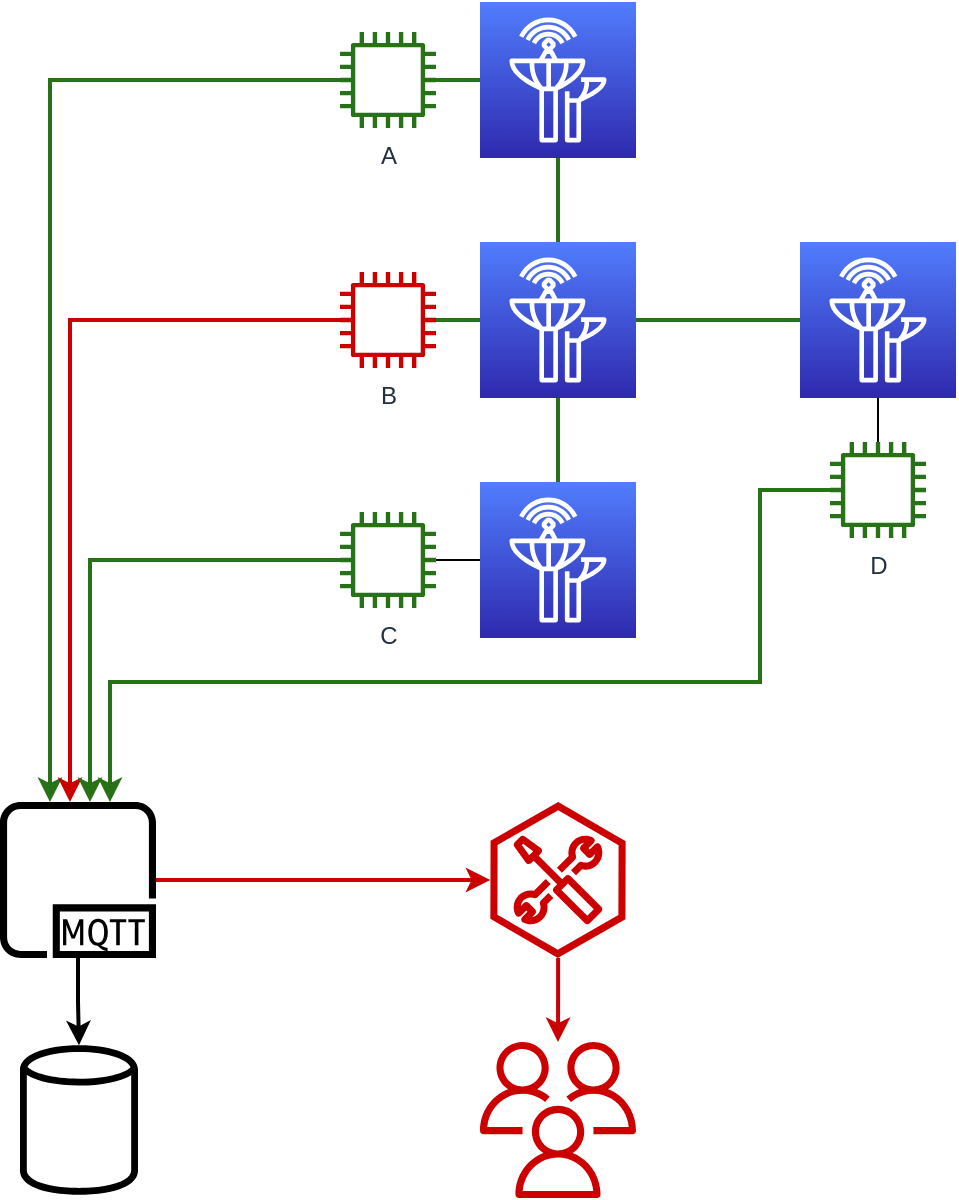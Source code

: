 ﻿<mxfile version="14.7.4" type="embed"><diagram id="23iRSUPoRavnBvh4doch" name="Common description"><mxGraphModel dx="901" dy="621" grid="1" gridSize="10" guides="1" tooltips="1" connect="1" arrows="1" fold="1" page="1" pageScale="1" pageWidth="827" pageHeight="1169" math="0" shadow="0"><root><mxCell id="0"/><mxCell id="1" parent="0"/><mxCell id="8" style="edgeStyle=none;rounded=0;orthogonalLoop=1;jettySize=auto;html=1;endArrow=none;endFill=0;strokeColor=#277116;strokeWidth=2;" edge="1" parent="1" source="3" target="6"><mxGeometry relative="1" as="geometry"/></mxCell><mxCell id="3" value="" style="points=[[0,0,0],[0.25,0,0],[0.5,0,0],[0.75,0,0],[1,0,0],[0,1,0],[0.25,1,0],[0.5,1,0],[0.75,1,0],[1,1,0],[0,0.25,0],[0,0.5,0],[0,0.75,0],[1,0.25,0],[1,0.5,0],[1,0.75,0]];outlineConnect=0;fontColor=#232F3E;gradientColor=#517DFD;gradientDirection=north;fillColor=#2F29AF;strokeColor=#ffffff;dashed=0;verticalLabelPosition=bottom;verticalAlign=top;align=center;html=1;fontSize=12;fontStyle=0;aspect=fixed;shape=mxgraph.aws4.resourceIcon;resIcon=mxgraph.aws4.ground_station;" vertex="1" parent="1"><mxGeometry x="360" y="240" width="78" height="78" as="geometry"/></mxCell><mxCell id="4" value="" style="points=[[0,0,0],[0.25,0,0],[0.5,0,0],[0.75,0,0],[1,0,0],[0,1,0],[0.25,1,0],[0.5,1,0],[0.75,1,0],[1,1,0],[0,0.25,0],[0,0.5,0],[0,0.75,0],[1,0.25,0],[1,0.5,0],[1,0.75,0]];outlineConnect=0;fontColor=#232F3E;gradientColor=#517DFD;gradientDirection=north;fillColor=#2F29AF;strokeColor=#ffffff;dashed=0;verticalLabelPosition=bottom;verticalAlign=top;align=center;html=1;fontSize=12;fontStyle=0;aspect=fixed;shape=mxgraph.aws4.resourceIcon;resIcon=mxgraph.aws4.ground_station;" vertex="1" parent="1"><mxGeometry x="520" y="120" width="78" height="78" as="geometry"/></mxCell><mxCell id="9" style="edgeStyle=none;rounded=0;orthogonalLoop=1;jettySize=auto;html=1;endArrow=none;endFill=0;strokeColor=#277116;strokeWidth=2;" edge="1" parent="1" source="5" target="6"><mxGeometry relative="1" as="geometry"/></mxCell><mxCell id="13" style="edgeStyle=none;rounded=0;orthogonalLoop=1;jettySize=auto;html=1;endArrow=none;endFill=0;strokeWidth=2;strokeColor=#277116;" edge="1" parent="1" source="5" target="12"><mxGeometry relative="1" as="geometry"/></mxCell><mxCell id="5" value="" style="points=[[0,0,0],[0.25,0,0],[0.5,0,0],[0.75,0,0],[1,0,0],[0,1,0],[0.25,1,0],[0.5,1,0],[0.75,1,0],[1,1,0],[0,0.25,0],[0,0.5,0],[0,0.75,0],[1,0.25,0],[1,0.5,0],[1,0.75,0]];outlineConnect=0;fontColor=#232F3E;gradientColor=#517DFD;gradientDirection=north;fillColor=#2F29AF;strokeColor=#ffffff;dashed=0;verticalLabelPosition=bottom;verticalAlign=top;align=center;html=1;fontSize=12;fontStyle=0;aspect=fixed;shape=mxgraph.aws4.resourceIcon;resIcon=mxgraph.aws4.ground_station;" vertex="1" parent="1"><mxGeometry x="360" width="78" height="78" as="geometry"/></mxCell><mxCell id="10" style="edgeStyle=none;rounded=0;orthogonalLoop=1;jettySize=auto;html=1;endArrow=none;endFill=0;strokeColor=#277116;strokeWidth=2;" edge="1" parent="1" source="6" target="4"><mxGeometry relative="1" as="geometry"/></mxCell><mxCell id="6" value="" style="points=[[0,0,0],[0.25,0,0],[0.5,0,0],[0.75,0,0],[1,0,0],[0,1,0],[0.25,1,0],[0.5,1,0],[0.75,1,0],[1,1,0],[0,0.25,0],[0,0.5,0],[0,0.75,0],[1,0.25,0],[1,0.5,0],[1,0.75,0]];outlineConnect=0;fontColor=#232F3E;gradientColor=#517DFD;gradientDirection=north;fillColor=#2F29AF;strokeColor=#ffffff;dashed=0;verticalLabelPosition=bottom;verticalAlign=top;align=center;html=1;fontSize=12;fontStyle=0;aspect=fixed;shape=mxgraph.aws4.resourceIcon;resIcon=mxgraph.aws4.ground_station;" vertex="1" parent="1"><mxGeometry x="360" y="120" width="78" height="78" as="geometry"/></mxCell><mxCell id="25" style="edgeStyle=orthogonalEdgeStyle;rounded=0;orthogonalLoop=1;jettySize=auto;html=1;endArrow=classic;endFill=1;strokeWidth=2;" edge="1" parent="1" source="11" target="24"><mxGeometry relative="1" as="geometry"/></mxCell><mxCell id="27" style="edgeStyle=orthogonalEdgeStyle;rounded=0;orthogonalLoop=1;jettySize=auto;html=1;endArrow=classic;endFill=1;strokeColor=#CC0000;strokeWidth=2;" edge="1" parent="1" source="11" target="26"><mxGeometry relative="1" as="geometry"/></mxCell><mxCell id="11" value="" style="outlineConnect=0;fontColor=#232F3E;gradientColor=none;strokeColor=none;dashed=0;verticalLabelPosition=bottom;verticalAlign=top;align=center;html=1;fontSize=12;fontStyle=0;aspect=fixed;pointerEvents=1;shape=mxgraph.aws4.mqtt_protocol;fillColor=#000000;" vertex="1" parent="1"><mxGeometry x="120" y="400" width="78" height="78" as="geometry"/></mxCell><mxCell id="20" style="edgeStyle=orthogonalEdgeStyle;rounded=0;orthogonalLoop=1;jettySize=auto;html=1;endArrow=classic;endFill=1;strokeWidth=2;strokeColor=#277116;" edge="1" parent="1" source="12" target="11"><mxGeometry relative="1" as="geometry"><Array as="points"><mxPoint x="145" y="39"/></Array></mxGeometry></mxCell><mxCell id="12" value="A" style="outlineConnect=0;fontColor=#232F3E;gradientColor=none;strokeColor=none;dashed=0;verticalLabelPosition=bottom;verticalAlign=top;align=center;html=1;fontSize=12;fontStyle=0;aspect=fixed;pointerEvents=1;shape=mxgraph.aws4.instance2;fillColor=#277116;" vertex="1" parent="1"><mxGeometry x="290" y="15" width="48" height="48" as="geometry"/></mxCell><mxCell id="17" value="" style="edgeStyle=none;rounded=0;orthogonalLoop=1;jettySize=auto;html=1;endArrow=none;endFill=0;strokeColor=#277116;strokeWidth=2;" edge="1" parent="1" source="14" target="6"><mxGeometry relative="1" as="geometry"/></mxCell><mxCell id="21" style="edgeStyle=orthogonalEdgeStyle;rounded=0;orthogonalLoop=1;jettySize=auto;html=1;endArrow=classic;endFill=1;strokeWidth=2;strokeColor=#CC0000;" edge="1" parent="1" source="14" target="11"><mxGeometry relative="1" as="geometry"><Array as="points"><mxPoint x="155" y="159"/></Array></mxGeometry></mxCell><mxCell id="14" value="B" style="outlineConnect=0;fontColor=#232F3E;gradientColor=none;strokeColor=none;dashed=0;verticalLabelPosition=bottom;verticalAlign=top;align=center;html=1;fontSize=12;fontStyle=0;aspect=fixed;pointerEvents=1;shape=mxgraph.aws4.instance2;fillColor=#CC0000;" vertex="1" parent="1"><mxGeometry x="290" y="135" width="48" height="48" as="geometry"/></mxCell><mxCell id="18" value="" style="edgeStyle=none;rounded=0;orthogonalLoop=1;jettySize=auto;html=1;endArrow=none;endFill=0;" edge="1" parent="1" source="15" target="3"><mxGeometry relative="1" as="geometry"/></mxCell><mxCell id="22" style="edgeStyle=orthogonalEdgeStyle;rounded=0;orthogonalLoop=1;jettySize=auto;html=1;endArrow=classic;endFill=1;strokeColor=#277116;strokeWidth=2;" edge="1" parent="1" source="15" target="11"><mxGeometry relative="1" as="geometry"><mxPoint x="160" y="400" as="targetPoint"/><Array as="points"><mxPoint x="165" y="279"/></Array></mxGeometry></mxCell><mxCell id="15" value="C" style="outlineConnect=0;fontColor=#232F3E;gradientColor=none;strokeColor=none;dashed=0;verticalLabelPosition=bottom;verticalAlign=top;align=center;html=1;fontSize=12;fontStyle=0;aspect=fixed;pointerEvents=1;shape=mxgraph.aws4.instance2;fillColor=#277116;" vertex="1" parent="1"><mxGeometry x="290" y="255" width="48" height="48" as="geometry"/></mxCell><mxCell id="19" value="" style="edgeStyle=none;rounded=0;orthogonalLoop=1;jettySize=auto;html=1;endArrow=none;endFill=0;" edge="1" parent="1" source="16" target="4"><mxGeometry relative="1" as="geometry"/></mxCell><mxCell id="23" style="edgeStyle=orthogonalEdgeStyle;rounded=0;orthogonalLoop=1;jettySize=auto;html=1;endArrow=classic;endFill=1;strokeColor=#277116;strokeWidth=2;" edge="1" parent="1" source="16" target="11"><mxGeometry relative="1" as="geometry"><Array as="points"><mxPoint x="500" y="244"/><mxPoint x="500" y="340"/><mxPoint x="175" y="340"/></Array></mxGeometry></mxCell><mxCell id="16" value="D" style="outlineConnect=0;fontColor=#232F3E;gradientColor=none;strokeColor=none;dashed=0;verticalLabelPosition=bottom;verticalAlign=top;align=center;html=1;fontSize=12;fontStyle=0;aspect=fixed;pointerEvents=1;shape=mxgraph.aws4.instance2;fillColor=#277116;" vertex="1" parent="1"><mxGeometry x="535" y="220" width="48" height="48" as="geometry"/></mxCell><mxCell id="24" value="" style="outlineConnect=0;fontColor=#232F3E;gradientColor=none;strokeColor=none;dashed=0;verticalLabelPosition=bottom;verticalAlign=top;align=center;html=1;fontSize=12;fontStyle=0;aspect=fixed;pointerEvents=1;shape=mxgraph.aws4.generic_database;fillColor=#000000;" vertex="1" parent="1"><mxGeometry x="130" y="520" width="59" height="78" as="geometry"/></mxCell><mxCell id="29" style="edgeStyle=orthogonalEdgeStyle;rounded=0;orthogonalLoop=1;jettySize=auto;html=1;endArrow=classic;endFill=1;strokeColor=#CC0000;strokeWidth=2;" edge="1" parent="1" source="26" target="28"><mxGeometry relative="1" as="geometry"/></mxCell><mxCell id="26" value="" style="outlineConnect=0;fontColor=#232F3E;gradientColor=none;strokeColor=none;dashed=0;verticalLabelPosition=bottom;verticalAlign=top;align=center;html=1;fontSize=12;fontStyle=0;aspect=fixed;pointerEvents=1;shape=mxgraph.aws4.external_toolkit;fillColor=#CC0000;" vertex="1" parent="1"><mxGeometry x="365" y="400" width="68" height="78" as="geometry"/></mxCell><mxCell id="28" value="" style="outlineConnect=0;fontColor=#232F3E;gradientColor=none;strokeColor=none;dashed=0;verticalLabelPosition=bottom;verticalAlign=top;align=center;html=1;fontSize=12;fontStyle=0;aspect=fixed;pointerEvents=1;shape=mxgraph.aws4.users;fillColor=#CC0000;" vertex="1" parent="1"><mxGeometry x="360" y="520" width="78" height="78" as="geometry"/></mxCell></root></mxGraphModel></diagram></mxfile>